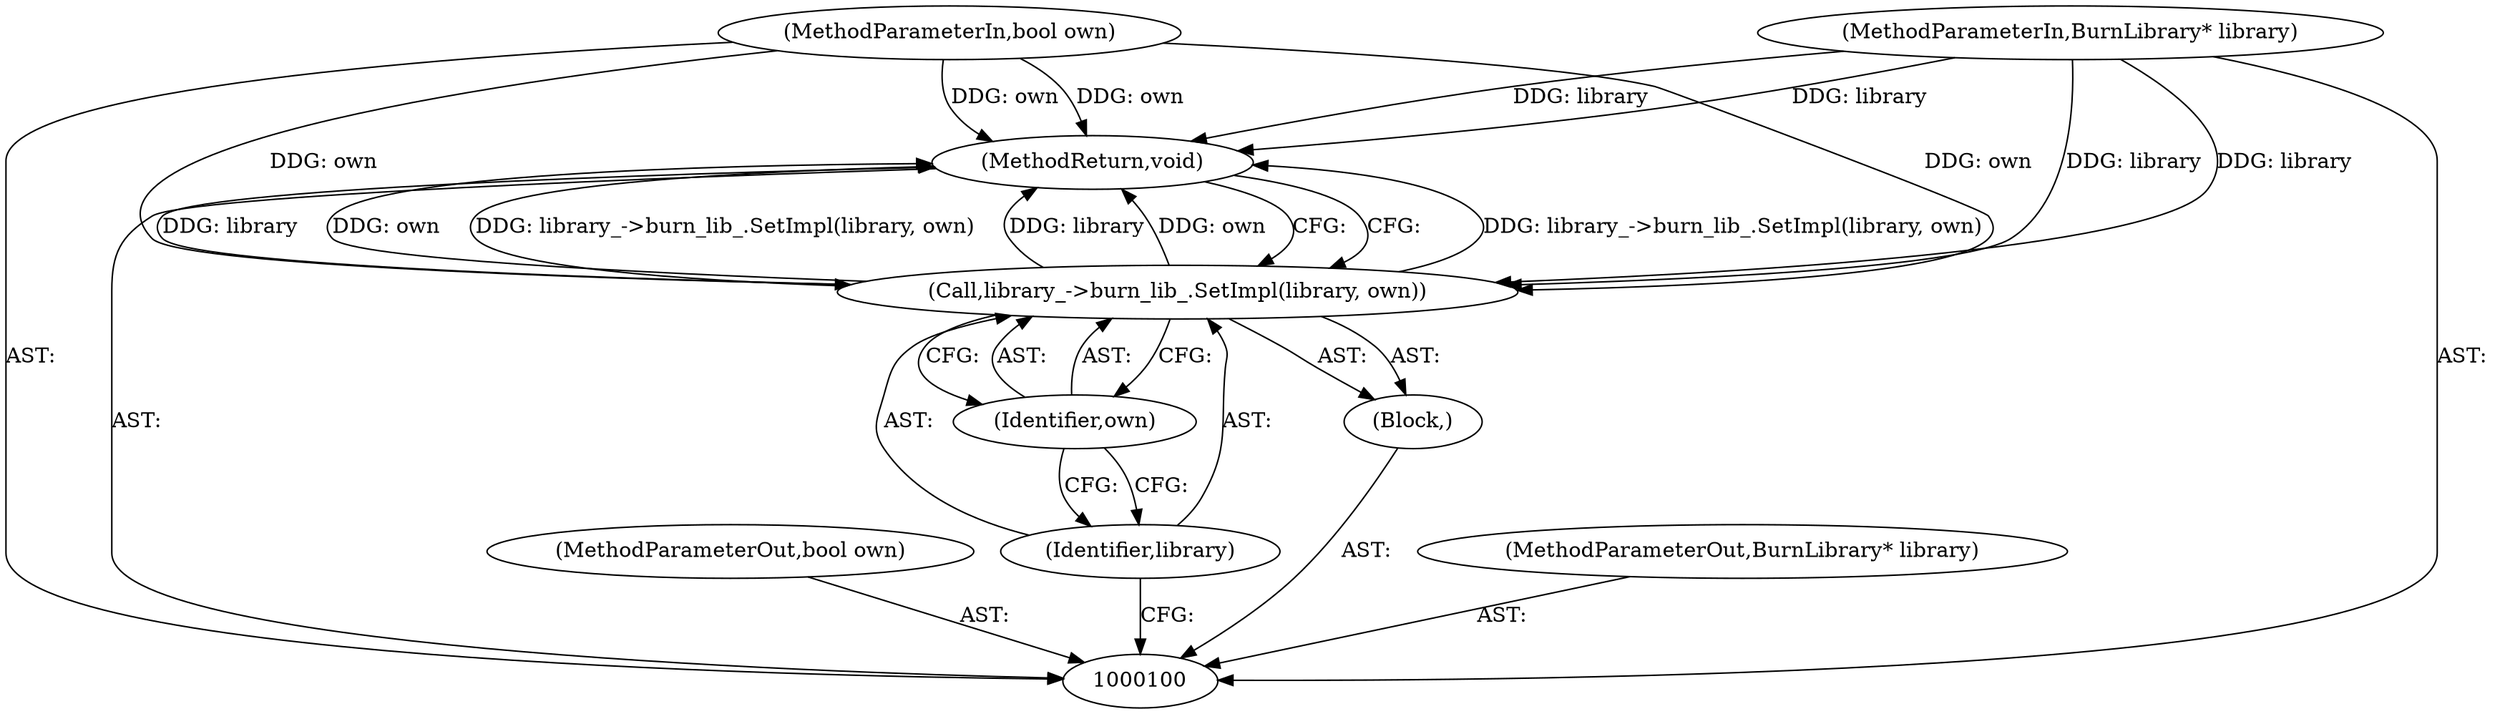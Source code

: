 digraph "1_Chrome_b3ae5db129f88dae153880e84bdabea8ce2ca89b_15" {
"1000107" [label="(MethodReturn,void)"];
"1000102" [label="(MethodParameterIn,bool own)"];
"1000118" [label="(MethodParameterOut,bool own)"];
"1000103" [label="(Block,)"];
"1000101" [label="(MethodParameterIn,BurnLibrary* library)"];
"1000117" [label="(MethodParameterOut,BurnLibrary* library)"];
"1000104" [label="(Call,library_->burn_lib_.SetImpl(library, own))"];
"1000105" [label="(Identifier,library)"];
"1000106" [label="(Identifier,own)"];
"1000107" -> "1000100"  [label="AST: "];
"1000107" -> "1000104"  [label="CFG: "];
"1000104" -> "1000107"  [label="DDG: library_->burn_lib_.SetImpl(library, own)"];
"1000104" -> "1000107"  [label="DDG: library"];
"1000104" -> "1000107"  [label="DDG: own"];
"1000102" -> "1000107"  [label="DDG: own"];
"1000101" -> "1000107"  [label="DDG: library"];
"1000102" -> "1000100"  [label="AST: "];
"1000102" -> "1000107"  [label="DDG: own"];
"1000102" -> "1000104"  [label="DDG: own"];
"1000118" -> "1000100"  [label="AST: "];
"1000103" -> "1000100"  [label="AST: "];
"1000104" -> "1000103"  [label="AST: "];
"1000101" -> "1000100"  [label="AST: "];
"1000101" -> "1000107"  [label="DDG: library"];
"1000101" -> "1000104"  [label="DDG: library"];
"1000117" -> "1000100"  [label="AST: "];
"1000104" -> "1000103"  [label="AST: "];
"1000104" -> "1000106"  [label="CFG: "];
"1000105" -> "1000104"  [label="AST: "];
"1000106" -> "1000104"  [label="AST: "];
"1000107" -> "1000104"  [label="CFG: "];
"1000104" -> "1000107"  [label="DDG: library_->burn_lib_.SetImpl(library, own)"];
"1000104" -> "1000107"  [label="DDG: library"];
"1000104" -> "1000107"  [label="DDG: own"];
"1000101" -> "1000104"  [label="DDG: library"];
"1000102" -> "1000104"  [label="DDG: own"];
"1000105" -> "1000104"  [label="AST: "];
"1000105" -> "1000100"  [label="CFG: "];
"1000106" -> "1000105"  [label="CFG: "];
"1000106" -> "1000104"  [label="AST: "];
"1000106" -> "1000105"  [label="CFG: "];
"1000104" -> "1000106"  [label="CFG: "];
}
